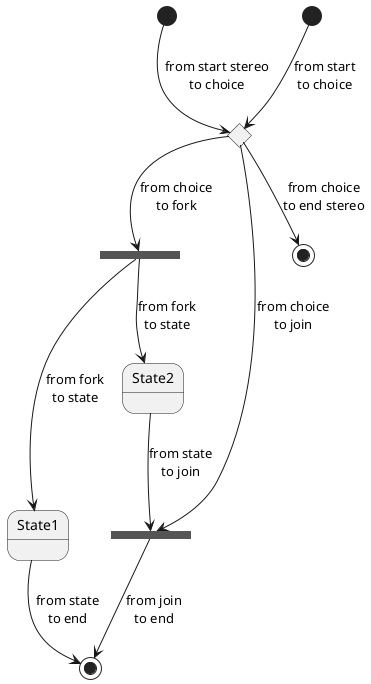 @startuml
state start1  <<start>>
state choice1 <<choice>>
state fork1   <<fork>>
state join2   <<join>>
state end3    <<end>>

[*]     --> choice1 : from start\nto choice
start1  --> choice1 : from start stereo\nto choice

choice1 --> fork1   : from choice\nto fork
choice1 --> join2   : from choice\nto join
choice1 --> end3    : from choice\nto end stereo

fork1   ---> State1 : from fork\nto state
fork1   --> State2  : from fork\nto state

State2  --> join2   : from state\nto join
State1  --> [*]     : from state\nto end

join2   --> [*]     : from join\nto end
@enduml
